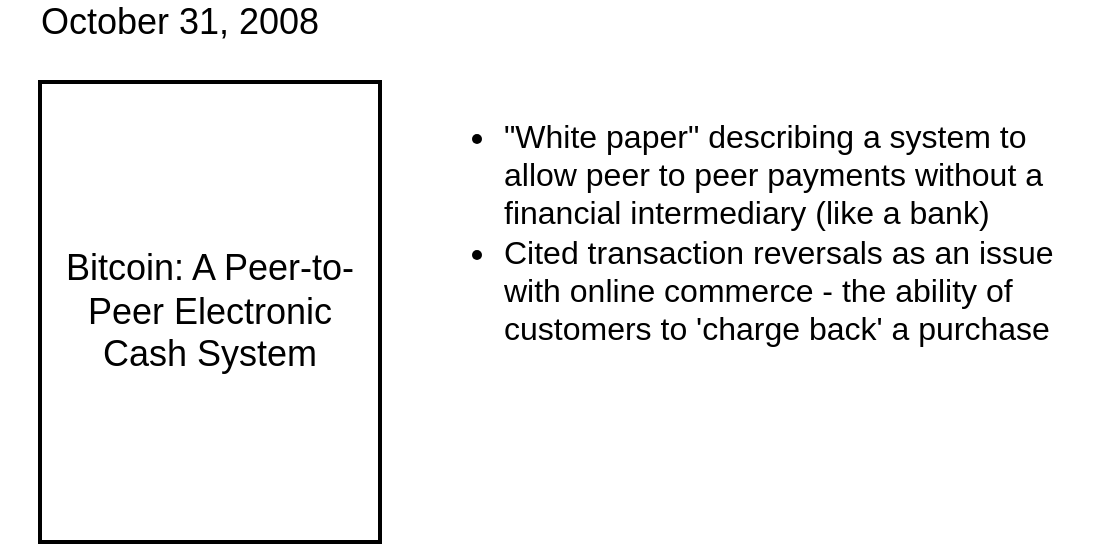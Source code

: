 <mxfile>
    <diagram id="41d86c87-7f0f-6079-dec9-be42ce6f0575" name="00 - bitcoin">
        <mxGraphModel dx="1060" dy="459" grid="1" gridSize="10" guides="1" tooltips="1" connect="1" arrows="1" fold="1" page="1" pageScale="1" pageWidth="1100" pageHeight="850" background="#ffffff" math="0" shadow="0">
            <root>
                <mxCell id="0"/>
                <mxCell id="1" parent="0"/>
                <mxCell id="2" value="October 31, 2008" style="text;html=1;strokeColor=none;fillColor=none;align=center;verticalAlign=middle;whiteSpace=wrap;rounded=0;shadow=0;labelBackgroundColor=none;fontSize=18;fontColor=#000000;" parent="1" vertex="1">
                    <mxGeometry x="220" y="180" width="180" height="20" as="geometry"/>
                </mxCell>
                <mxCell id="3" value="Bitcoin: A Peer-to-Peer Electronic Cash System" style="rounded=0;whiteSpace=wrap;html=1;shadow=0;labelBackgroundColor=none;strokeColor=#000000;strokeWidth=2;fillColor=#FFFFFF;fontSize=18;fontColor=#000000;align=center;" parent="1" vertex="1">
                    <mxGeometry x="240" y="220" width="170" height="230" as="geometry"/>
                </mxCell>
                <mxCell id="6" value="&lt;ul&gt;&lt;li style=&quot;text-align: left&quot;&gt;&quot;White paper&quot; describing a system to allow peer to peer payments without a financial intermediary (like a bank)&lt;/li&gt;&lt;li style=&quot;text-align: left&quot;&gt;Cited transaction reversals as an issue with online commerce - the ability of customers to 'charge back' a purchase&lt;/li&gt;&lt;/ul&gt;" style="text;html=1;strokeColor=none;fillColor=none;align=left;verticalAlign=middle;whiteSpace=wrap;rounded=0;shadow=0;labelBackgroundColor=none;fontSize=16;fontColor=#000000;" parent="1" vertex="1">
                    <mxGeometry x="430" y="240" width="340" height="110" as="geometry"/>
                </mxCell>
            </root>
        </mxGraphModel>
    </diagram>
    <diagram id="b2975334-4b49-1281-92ca-4efddcc884d1" name="01 - ethereum">
        <mxGraphModel dx="1060" dy="459" grid="1" gridSize="10" guides="1" tooltips="1" connect="1" arrows="1" fold="1" page="1" pageScale="1" pageWidth="1100" pageHeight="850" background="#ffffff" math="0" shadow="0">
            <root>
                <mxCell id="0"/>
                <mxCell id="1" parent="0"/>
                <mxCell id="2" value="December 2013" style="text;html=1;strokeColor=none;fillColor=none;align=center;verticalAlign=middle;whiteSpace=wrap;rounded=0;shadow=0;labelBackgroundColor=none;fontSize=18;fontColor=#000000;" parent="1" vertex="1">
                    <mxGeometry x="220" y="180" width="180" height="20" as="geometry"/>
                </mxCell>
                <mxCell id="3" value="Ethereum: The Ultimate Smart Contract and Decentralized Application Platform" style="rounded=0;whiteSpace=wrap;html=1;shadow=0;labelBackgroundColor=none;strokeColor=#000000;strokeWidth=2;fillColor=#FFFFFF;fontSize=18;fontColor=#000000;align=center;" parent="1" vertex="1">
                    <mxGeometry x="240" y="220" width="170" height="230" as="geometry"/>
                </mxCell>
                <mxCell id="4" value="&lt;ul&gt;&lt;li style=&quot;text-align: left&quot;&gt;&quot;White paper&quot; discusses need for more programmatic control over transactions&lt;/li&gt;&lt;li style=&quot;text-align: left&quot;&gt;Wanted to enable creation of 'decentralized autonomous corporations' (DAC)&lt;/li&gt;&lt;li style=&quot;text-align: left&quot;&gt;Introduces the idea of 'Smart Contracts' as an entity that can send and receive currency, beyond just humans&lt;/li&gt;&lt;/ul&gt;" style="text;html=1;strokeColor=none;fillColor=none;align=left;verticalAlign=middle;whiteSpace=wrap;rounded=0;shadow=0;labelBackgroundColor=none;fontSize=16;fontColor=#000000;" parent="1" vertex="1">
                    <mxGeometry x="430" y="270" width="340" height="110" as="geometry"/>
                </mxCell>
            </root>
        </mxGraphModel>
    </diagram>
    <diagram id="4cd50e98-e729-b9f3-731a-4c8263f2de03" name="02 - database">
        <mxGraphModel dx="1060" dy="459" grid="1" gridSize="10" guides="1" tooltips="1" connect="1" arrows="1" fold="1" page="1" pageScale="1" pageWidth="1100" pageHeight="850" background="#ffffff" math="0" shadow="0">
            <root>
                <mxCell id="0"/>
                <mxCell id="1" parent="0"/>
                <mxCell id="3" value="Database with some special features" style="rounded=0;whiteSpace=wrap;html=1;shadow=0;labelBackgroundColor=none;strokeColor=#000000;strokeWidth=2;fillColor=#FFFFFF;fontSize=24;fontColor=#000000;align=center;" parent="1" vertex="1">
                    <mxGeometry x="620" y="240" width="190" height="100" as="geometry"/>
                </mxCell>
                <mxCell id="4" value="Blockchain" style="rounded=0;whiteSpace=wrap;html=1;shadow=0;labelBackgroundColor=none;strokeColor=#000000;strokeWidth=2;fillColor=#FFFFFF;fontSize=24;fontColor=#000000;align=center;" parent="1" vertex="1">
                    <mxGeometry x="290" y="240" width="190" height="100" as="geometry"/>
                </mxCell>
                <mxCell id="5" value="===" style="text;html=1;strokeColor=none;fillColor=none;align=center;verticalAlign=middle;whiteSpace=wrap;rounded=0;shadow=0;labelBackgroundColor=none;fontSize=44;fontColor=#000000;" parent="1" vertex="1">
                    <mxGeometry x="500" y="270" width="100" height="40" as="geometry"/>
                </mxCell>
            </root>
        </mxGraphModel>
    </diagram>
    <diagram id="dfddaca9-144f-9316-4490-1642a85e8661" name="03 - operations">
        <mxGraphModel dx="1060" dy="459" grid="1" gridSize="10" guides="1" tooltips="1" connect="1" arrows="1" fold="1" page="1" pageScale="1" pageWidth="1100" pageHeight="850" background="#ffffff" math="0" shadow="0">
            <root>
                <mxCell id="0"/>
                <mxCell id="1" parent="0"/>
                <mxCell id="2" value="Database or Blockchain" style="rounded=0;whiteSpace=wrap;html=1;shadow=0;labelBackgroundColor=none;strokeColor=#000000;strokeWidth=2;fillColor=#FFFFFF;fontSize=24;fontColor=#000000;align=center;" parent="1" vertex="1">
                    <mxGeometry x="330" y="110" width="400" height="100" as="geometry"/>
                </mxCell>
                <mxCell id="17" style="edgeStyle=orthogonalEdgeStyle;rounded=0;html=1;exitX=0.25;exitY=0;entryX=0.132;entryY=1.04;entryPerimeter=0;startArrow=none;startFill=0;endArrow=classic;endFill=1;jettySize=auto;orthogonalLoop=1;strokeColor=#000000;strokeWidth=3;fontSize=14;fontColor=#000000;" parent="1" source="5" target="2" edge="1">
                    <mxGeometry relative="1" as="geometry"/>
                </mxCell>
                <mxCell id="5" value="Read Requests" style="rounded=0;whiteSpace=wrap;html=1;shadow=0;labelBackgroundColor=none;strokeColor=#000000;strokeWidth=2;fillColor=#FFFFFF;fontSize=24;fontColor=#000000;align=center;" parent="1" vertex="1">
                    <mxGeometry x="340" y="307" width="170" height="60" as="geometry"/>
                </mxCell>
                <mxCell id="8" style="edgeStyle=orthogonalEdgeStyle;rounded=0;html=1;exitX=0.5;exitY=0;entryX=0.75;entryY=1;startArrow=none;startFill=0;endArrow=classic;endFill=1;jettySize=auto;orthogonalLoop=1;strokeColor=#000000;strokeWidth=3;fontSize=24;fontColor=#000000;" parent="1" source="6" edge="1">
                    <mxGeometry relative="1" as="geometry">
                        <mxPoint x="650" y="210" as="targetPoint"/>
                    </mxGeometry>
                </mxCell>
                <mxCell id="6" value="Write Requests" style="rounded=0;whiteSpace=wrap;html=1;shadow=0;labelBackgroundColor=none;strokeColor=#000000;strokeWidth=2;fillColor=#FFFFFF;fontSize=24;fontColor=#000000;align=center;" parent="1" vertex="1">
                    <mxGeometry x="580" y="307" width="140" height="60" as="geometry"/>
                </mxCell>
                <mxCell id="11" style="edgeStyle=orthogonalEdgeStyle;rounded=0;html=1;exitX=0.25;exitY=1;entryX=0.5;entryY=0;startArrow=none;startFill=0;endArrow=classic;endFill=1;jettySize=auto;orthogonalLoop=1;strokeColor=#000000;strokeWidth=3;fontSize=24;fontColor=#000000;" parent="1" edge="1">
                    <mxGeometry relative="1" as="geometry">
                        <mxPoint x="460" y="210" as="sourcePoint"/>
                        <mxPoint x="460" y="307.333" as="targetPoint"/>
                    </mxGeometry>
                </mxCell>
                <mxCell id="13" value="Similar because we can read and write data" style="text;html=1;strokeColor=none;fillColor=none;align=center;verticalAlign=middle;whiteSpace=wrap;rounded=0;shadow=0;labelBackgroundColor=none;fontSize=24;fontColor=#000000;" parent="1" vertex="1">
                    <mxGeometry x="170" y="60" width="260" height="20" as="geometry"/>
                </mxCell>
                <mxCell id="14" value="query" style="rounded=0;whiteSpace=wrap;html=1;shadow=0;labelBackgroundColor=none;strokeColor=#000000;strokeWidth=2;fillColor=#FFFFFF;fontSize=14;fontColor=#000000;align=center;" parent="1" vertex="1">
                    <mxGeometry x="353" y="253" width="60" height="27" as="geometry"/>
                </mxCell>
                <mxCell id="15" value="data" style="rounded=0;whiteSpace=wrap;html=1;shadow=0;labelBackgroundColor=none;strokeColor=#000000;strokeWidth=2;fillColor=#FFFFFF;fontSize=14;fontColor=#000000;align=center;" parent="1" vertex="1">
                    <mxGeometry x="430" y="253" width="60" height="27" as="geometry"/>
                </mxCell>
                <mxCell id="19" value="data" style="rounded=0;whiteSpace=wrap;html=1;shadow=0;labelBackgroundColor=none;strokeColor=#000000;strokeWidth=2;fillColor=#FFFFFF;fontSize=14;fontColor=#000000;align=center;" parent="1" vertex="1">
                    <mxGeometry x="620" y="253" width="60" height="27" as="geometry"/>
                </mxCell>
            </root>
        </mxGraphModel>
    </diagram>
    <diagram id="df1533ec-8691-c8a1-2662-1759074c6f5a" name="04 - records">
        <mxGraphModel dx="1060" dy="459" grid="1" gridSize="10" guides="1" tooltips="1" connect="1" arrows="1" fold="1" page="1" pageScale="1" pageWidth="1100" pageHeight="850" background="#ffffff" math="0" shadow="0">
            <root>
                <mxCell id="0"/>
                <mxCell id="1" parent="0"/>
                <mxCell id="2" value="Similar because they both store data" style="text;html=1;strokeColor=none;fillColor=none;align=center;verticalAlign=middle;whiteSpace=wrap;rounded=0;shadow=0;labelBackgroundColor=none;fontSize=24;fontColor=#000000;" parent="1" vertex="1">
                    <mxGeometry x="180" y="110" width="230" height="20" as="geometry"/>
                </mxCell>
                <mxCell id="3" value="" style="rounded=0;whiteSpace=wrap;html=1;shadow=0;labelBackgroundColor=none;strokeColor=#000000;strokeWidth=2;fillColor=#FFFFFF;fontSize=24;fontColor=#000000;align=center;" parent="1" vertex="1">
                    <mxGeometry x="330" y="235" width="400" height="155" as="geometry"/>
                </mxCell>
                <mxCell id="4" value="Database or Blockchain" style="text;html=1;strokeColor=none;fillColor=none;align=center;verticalAlign=middle;whiteSpace=wrap;rounded=0;shadow=0;labelBackgroundColor=none;fontSize=24;fontColor=#000000;" parent="1" vertex="1">
                    <mxGeometry x="413" y="186" width="235" height="40" as="geometry"/>
                </mxCell>
                <mxCell id="5" value="Record" style="rounded=0;whiteSpace=wrap;html=1;shadow=0;labelBackgroundColor=none;strokeColor=#6c8ebf;strokeWidth=2;fillColor=#dae8fc;fontSize=14;fontColor=#000000;align=center;" parent="1" vertex="1">
                    <mxGeometry x="356" y="258" width="110" height="30" as="geometry"/>
                </mxCell>
                <mxCell id="6" value="Record" style="rounded=0;whiteSpace=wrap;html=1;shadow=0;labelBackgroundColor=none;strokeColor=#6c8ebf;strokeWidth=2;fillColor=#dae8fc;fontSize=14;fontColor=#000000;align=center;" parent="1" vertex="1">
                    <mxGeometry x="476" y="258" width="110" height="30" as="geometry"/>
                </mxCell>
                <mxCell id="7" value="Record" style="rounded=0;whiteSpace=wrap;html=1;shadow=0;labelBackgroundColor=none;strokeColor=#6c8ebf;strokeWidth=2;fillColor=#dae8fc;fontSize=14;fontColor=#000000;align=center;" parent="1" vertex="1">
                    <mxGeometry x="596" y="258" width="110" height="30" as="geometry"/>
                </mxCell>
                <mxCell id="8" value="Record" style="rounded=0;whiteSpace=wrap;html=1;shadow=0;labelBackgroundColor=none;strokeColor=#6c8ebf;strokeWidth=2;fillColor=#dae8fc;fontSize=14;fontColor=#000000;align=center;" parent="1" vertex="1">
                    <mxGeometry x="357" y="298" width="110" height="30" as="geometry"/>
                </mxCell>
                <mxCell id="9" value="Record" style="rounded=0;whiteSpace=wrap;html=1;shadow=0;labelBackgroundColor=none;strokeColor=#6c8ebf;strokeWidth=2;fillColor=#dae8fc;fontSize=14;fontColor=#000000;align=center;" parent="1" vertex="1">
                    <mxGeometry x="477" y="298" width="110" height="30" as="geometry"/>
                </mxCell>
                <mxCell id="10" value="Record" style="rounded=0;whiteSpace=wrap;html=1;shadow=0;labelBackgroundColor=none;strokeColor=#6c8ebf;strokeWidth=2;fillColor=#dae8fc;fontSize=14;fontColor=#000000;align=center;" parent="1" vertex="1">
                    <mxGeometry x="597" y="298" width="110" height="30" as="geometry"/>
                </mxCell>
                <mxCell id="11" value="Record" style="rounded=0;whiteSpace=wrap;html=1;shadow=0;labelBackgroundColor=none;strokeColor=#6c8ebf;strokeWidth=2;fillColor=#dae8fc;fontSize=14;fontColor=#000000;align=center;" parent="1" vertex="1">
                    <mxGeometry x="357" y="338" width="110" height="30" as="geometry"/>
                </mxCell>
                <mxCell id="12" value="Record" style="rounded=0;whiteSpace=wrap;html=1;shadow=0;labelBackgroundColor=none;strokeColor=#6c8ebf;strokeWidth=2;fillColor=#dae8fc;fontSize=14;fontColor=#000000;align=center;" parent="1" vertex="1">
                    <mxGeometry x="477" y="338" width="110" height="30" as="geometry"/>
                </mxCell>
                <mxCell id="13" value="Record" style="rounded=0;whiteSpace=wrap;html=1;shadow=0;labelBackgroundColor=none;strokeColor=#6c8ebf;strokeWidth=2;fillColor=#dae8fc;fontSize=14;fontColor=#000000;align=center;" parent="1" vertex="1">
                    <mxGeometry x="597" y="338" width="110" height="30" as="geometry"/>
                </mxCell>
            </root>
        </mxGraphModel>
    </diagram>
    <diagram id="d2306f6c-0a03-c681-3158-7e82184a6aea" name="05 - separate">
        <mxGraphModel dx="1060" dy="459" grid="1" gridSize="10" guides="1" tooltips="1" connect="1" arrows="1" fold="1" page="1" pageScale="1" pageWidth="1100" pageHeight="850" background="#ffffff" math="0" shadow="0">
            <root>
                <mxCell id="0"/>
                <mxCell id="1" parent="0"/>
                <mxCell id="2" value="Similar because there are many instances" style="text;html=1;strokeColor=none;fillColor=none;align=center;verticalAlign=middle;whiteSpace=wrap;rounded=0;shadow=0;labelBackgroundColor=none;fontSize=24;fontColor=#000000;" parent="1" vertex="1">
                    <mxGeometry x="190" y="60" width="250" height="20" as="geometry"/>
                </mxCell>
                <mxCell id="6" value="" style="rounded=0;whiteSpace=wrap;html=1;shadow=0;labelBackgroundColor=none;strokeColor=#000000;strokeWidth=2;fillColor=#FFFFFF;fontSize=18;fontColor=#000000;align=center;dashed=1;" parent="1" vertex="1">
                    <mxGeometry x="185" y="250" width="180" height="190" as="geometry"/>
                </mxCell>
                <mxCell id="7" value="Servers" style="rounded=0;whiteSpace=wrap;html=1;shadow=0;labelBackgroundColor=none;strokeColor=#000000;strokeWidth=2;fillColor=#FFFFFF;fontSize=18;fontColor=#000000;align=center;" parent="1" vertex="1">
                    <mxGeometry x="215" y="280" width="120" height="60" as="geometry"/>
                </mxCell>
                <mxCell id="8" value="Databases" style="rounded=0;whiteSpace=wrap;html=1;shadow=0;labelBackgroundColor=none;strokeColor=#000000;strokeWidth=2;fillColor=#FFFFFF;fontSize=18;fontColor=#000000;align=center;" parent="1" vertex="1">
                    <mxGeometry x="215" y="350" width="120" height="60" as="geometry"/>
                </mxCell>
                <mxCell id="9" value="" style="rounded=0;whiteSpace=wrap;html=1;shadow=0;labelBackgroundColor=none;strokeColor=#000000;strokeWidth=2;fillColor=#FFFFFF;fontSize=18;fontColor=#000000;align=center;dashed=1;" parent="1" vertex="1">
                    <mxGeometry x="395" y="250" width="180" height="190" as="geometry"/>
                </mxCell>
                <mxCell id="10" value="Servers" style="rounded=0;whiteSpace=wrap;html=1;shadow=0;labelBackgroundColor=none;strokeColor=#000000;strokeWidth=2;fillColor=#FFFFFF;fontSize=18;fontColor=#000000;align=center;" parent="1" vertex="1">
                    <mxGeometry x="425" y="280" width="120" height="60" as="geometry"/>
                </mxCell>
                <mxCell id="11" value="Databases" style="rounded=0;whiteSpace=wrap;html=1;shadow=0;labelBackgroundColor=none;strokeColor=#000000;strokeWidth=2;fillColor=#FFFFFF;fontSize=18;fontColor=#000000;align=center;" parent="1" vertex="1">
                    <mxGeometry x="425" y="350" width="120" height="60" as="geometry"/>
                </mxCell>
                <mxCell id="12" value="" style="rounded=0;whiteSpace=wrap;html=1;shadow=0;labelBackgroundColor=none;strokeColor=#000000;strokeWidth=2;fillColor=#FFFFFF;fontSize=18;fontColor=#000000;align=center;dashed=1;" parent="1" vertex="1">
                    <mxGeometry x="610" y="250" width="180" height="190" as="geometry"/>
                </mxCell>
                <mxCell id="13" value="Servers" style="rounded=0;whiteSpace=wrap;html=1;shadow=0;labelBackgroundColor=none;strokeColor=#000000;strokeWidth=2;fillColor=#FFFFFF;fontSize=18;fontColor=#000000;align=center;" parent="1" vertex="1">
                    <mxGeometry x="640" y="280" width="120" height="60" as="geometry"/>
                </mxCell>
                <mxCell id="14" value="Databases" style="rounded=0;whiteSpace=wrap;html=1;shadow=0;labelBackgroundColor=none;strokeColor=#000000;strokeWidth=2;fillColor=#FFFFFF;fontSize=18;fontColor=#000000;align=center;" parent="1" vertex="1">
                    <mxGeometry x="640" y="350" width="120" height="60" as="geometry"/>
                </mxCell>
                <mxCell id="15" style="edgeStyle=orthogonalEdgeStyle;rounded=0;html=1;exitX=0.5;exitY=1;entryX=0.5;entryY=0;startArrow=none;startFill=0;endArrow=classic;endFill=1;jettySize=auto;orthogonalLoop=1;strokeColor=#000000;strokeWidth=3;fontSize=18;fontColor=#000000;" parent="1" source="16" target="6" edge="1">
                    <mxGeometry relative="1" as="geometry"/>
                </mxCell>
                <mxCell id="16" value="Facebook" style="rounded=0;whiteSpace=wrap;html=1;shadow=0;labelBackgroundColor=none;strokeColor=#000000;strokeWidth=2;fillColor=#FFFFFF;fontSize=18;fontColor=#000000;align=center;" parent="1" vertex="1">
                    <mxGeometry x="215" y="140" width="120" height="60" as="geometry"/>
                </mxCell>
                <mxCell id="17" style="edgeStyle=orthogonalEdgeStyle;rounded=0;html=1;exitX=0.5;exitY=1;entryX=0.5;entryY=0;startArrow=none;startFill=0;endArrow=classic;endFill=1;jettySize=auto;orthogonalLoop=1;strokeColor=#000000;strokeWidth=3;fontSize=18;fontColor=#000000;" parent="1" source="18" target="9" edge="1">
                    <mxGeometry relative="1" as="geometry"/>
                </mxCell>
                <mxCell id="18" value="Twitter" style="rounded=0;whiteSpace=wrap;html=1;shadow=0;labelBackgroundColor=none;strokeColor=#000000;strokeWidth=2;fillColor=#FFFFFF;fontSize=18;fontColor=#000000;align=center;" parent="1" vertex="1">
                    <mxGeometry x="425" y="140" width="120" height="60" as="geometry"/>
                </mxCell>
                <mxCell id="19" style="edgeStyle=orthogonalEdgeStyle;rounded=0;html=1;exitX=0.5;exitY=1;entryX=0.5;entryY=0;startArrow=none;startFill=0;endArrow=classic;endFill=1;jettySize=auto;orthogonalLoop=1;strokeColor=#000000;strokeWidth=3;fontSize=18;fontColor=#000000;" parent="1" source="20" target="12" edge="1">
                    <mxGeometry relative="1" as="geometry"/>
                </mxCell>
                <mxCell id="20" value="Amazon" style="rounded=0;whiteSpace=wrap;html=1;shadow=0;labelBackgroundColor=none;strokeColor=#000000;strokeWidth=2;fillColor=#FFFFFF;fontSize=18;fontColor=#000000;align=center;" parent="1" vertex="1">
                    <mxGeometry x="640" y="140" width="120" height="60" as="geometry"/>
                </mxCell>
                <mxCell id="21" value="" style="rounded=0;whiteSpace=wrap;html=1;shadow=0;labelBackgroundColor=none;strokeColor=#000000;strokeWidth=2;fillColor=#FFFFFF;fontSize=18;fontColor=#000000;align=center;dashed=1;" parent="1" vertex="1">
                    <mxGeometry x="820" y="250" width="180" height="190" as="geometry"/>
                </mxCell>
                <mxCell id="22" value="Servers" style="rounded=0;whiteSpace=wrap;html=1;shadow=0;labelBackgroundColor=none;strokeColor=#000000;strokeWidth=2;fillColor=#FFFFFF;fontSize=18;fontColor=#000000;align=center;" parent="1" vertex="1">
                    <mxGeometry x="850" y="280" width="120" height="60" as="geometry"/>
                </mxCell>
                <mxCell id="23" value="Databases" style="rounded=0;whiteSpace=wrap;html=1;shadow=0;labelBackgroundColor=none;strokeColor=#000000;strokeWidth=2;fillColor=#FFFFFF;fontSize=18;fontColor=#000000;align=center;" parent="1" vertex="1">
                    <mxGeometry x="850" y="350" width="120" height="60" as="geometry"/>
                </mxCell>
                <mxCell id="24" style="edgeStyle=orthogonalEdgeStyle;rounded=0;html=1;exitX=0.5;exitY=1;entryX=0.5;entryY=0;startArrow=none;startFill=0;endArrow=classic;endFill=1;jettySize=auto;orthogonalLoop=1;strokeColor=#000000;strokeWidth=3;fontSize=18;fontColor=#000000;" parent="1" source="25" target="21" edge="1">
                    <mxGeometry relative="1" as="geometry"/>
                </mxCell>
                <mxCell id="25" value="Local" style="rounded=0;whiteSpace=wrap;html=1;shadow=0;labelBackgroundColor=none;strokeColor=#000000;strokeWidth=2;fillColor=#FFFFFF;fontSize=18;fontColor=#000000;align=center;" parent="1" vertex="1">
                    <mxGeometry x="850" y="140" width="120" height="60" as="geometry"/>
                </mxCell>
            </root>
        </mxGraphModel>
    </diagram>
    <diagram id="13de1bba-e74c-cde3-29ef-f69f449fed0c" name="06 - similar">
        <mxGraphModel dx="1060" dy="459" grid="1" gridSize="10" guides="1" tooltips="1" connect="1" arrows="1" fold="1" page="1" pageScale="1" pageWidth="1100" pageHeight="850" background="#ffffff" math="0" shadow="0">
            <root>
                <mxCell id="0"/>
                <mxCell id="1" parent="0"/>
                <mxCell id="2" value="Similar because there are many instances" style="text;html=1;strokeColor=none;fillColor=none;align=center;verticalAlign=middle;whiteSpace=wrap;rounded=0;shadow=0;labelBackgroundColor=none;fontSize=24;fontColor=#000000;" parent="1" vertex="1">
                    <mxGeometry x="170" y="120" width="250" height="20" as="geometry"/>
                </mxCell>
                <mxCell id="3" value="" style="rounded=0;whiteSpace=wrap;html=1;shadow=0;labelBackgroundColor=none;strokeColor=#000000;strokeWidth=2;fillColor=#FFFFFF;fontSize=18;fontColor=#000000;align=center;dashed=1;" parent="1" vertex="1">
                    <mxGeometry x="150" y="320" width="180" height="130" as="geometry"/>
                </mxCell>
                <mxCell id="5" value="Blockchain" style="rounded=0;whiteSpace=wrap;html=1;shadow=0;labelBackgroundColor=none;strokeColor=#000000;strokeWidth=2;fillColor=#FFFFFF;fontSize=18;fontColor=#000000;align=center;" parent="1" vertex="1">
                    <mxGeometry x="180" y="360" width="120" height="60" as="geometry"/>
                </mxCell>
                <mxCell id="6" value="" style="rounded=0;whiteSpace=wrap;html=1;shadow=0;labelBackgroundColor=none;strokeColor=#000000;strokeWidth=2;fillColor=#FFFFFF;fontSize=18;fontColor=#000000;align=center;dashed=1;" parent="1" vertex="1">
                    <mxGeometry x="360" y="320" width="180" height="130" as="geometry"/>
                </mxCell>
                <mxCell id="8" value="Blockchain" style="rounded=0;whiteSpace=wrap;html=1;shadow=0;labelBackgroundColor=none;strokeColor=#000000;strokeWidth=2;fillColor=#FFFFFF;fontSize=18;fontColor=#000000;align=center;" parent="1" vertex="1">
                    <mxGeometry x="390" y="360" width="120" height="60" as="geometry"/>
                </mxCell>
                <mxCell id="9" value="" style="rounded=0;whiteSpace=wrap;html=1;shadow=0;labelBackgroundColor=none;strokeColor=#000000;strokeWidth=2;fillColor=#FFFFFF;fontSize=18;fontColor=#000000;align=center;dashed=1;" parent="1" vertex="1">
                    <mxGeometry x="575" y="320" width="180" height="130" as="geometry"/>
                </mxCell>
                <mxCell id="11" value="Blockchain" style="rounded=0;whiteSpace=wrap;html=1;shadow=0;labelBackgroundColor=none;strokeColor=#000000;strokeWidth=2;fillColor=#FFFFFF;fontSize=18;fontColor=#000000;align=center;" parent="1" vertex="1">
                    <mxGeometry x="605" y="360" width="120" height="60" as="geometry"/>
                </mxCell>
                <mxCell id="12" style="edgeStyle=orthogonalEdgeStyle;rounded=0;html=1;exitX=0.5;exitY=1;entryX=0.5;entryY=0;startArrow=none;startFill=0;endArrow=classic;endFill=1;jettySize=auto;orthogonalLoop=1;strokeColor=#000000;strokeWidth=3;fontSize=18;fontColor=#000000;" parent="1" source="13" target="3" edge="1">
                    <mxGeometry relative="1" as="geometry"/>
                </mxCell>
                <mxCell id="13" value="Main" style="rounded=0;whiteSpace=wrap;html=1;shadow=0;labelBackgroundColor=none;strokeColor=#000000;strokeWidth=2;fillColor=#FFFFFF;fontSize=18;fontColor=#000000;align=center;" parent="1" vertex="1">
                    <mxGeometry x="180" y="210" width="120" height="60" as="geometry"/>
                </mxCell>
                <mxCell id="14" style="edgeStyle=orthogonalEdgeStyle;rounded=0;html=1;exitX=0.5;exitY=1;entryX=0.5;entryY=0;startArrow=none;startFill=0;endArrow=classic;endFill=1;jettySize=auto;orthogonalLoop=1;strokeColor=#000000;strokeWidth=3;fontSize=18;fontColor=#000000;" parent="1" source="15" target="6" edge="1">
                    <mxGeometry relative="1" as="geometry"/>
                </mxCell>
                <mxCell id="15" value="Ropsten" style="rounded=0;whiteSpace=wrap;html=1;shadow=0;labelBackgroundColor=none;strokeColor=#000000;strokeWidth=2;fillColor=#FFFFFF;fontSize=18;fontColor=#000000;align=center;" parent="1" vertex="1">
                    <mxGeometry x="390" y="210" width="120" height="60" as="geometry"/>
                </mxCell>
                <mxCell id="16" style="edgeStyle=orthogonalEdgeStyle;rounded=0;html=1;exitX=0.5;exitY=1;entryX=0.5;entryY=0;startArrow=none;startFill=0;endArrow=classic;endFill=1;jettySize=auto;orthogonalLoop=1;strokeColor=#000000;strokeWidth=3;fontSize=18;fontColor=#000000;" parent="1" source="17" target="9" edge="1">
                    <mxGeometry relative="1" as="geometry"/>
                </mxCell>
                <mxCell id="17" value="Rinkeby" style="rounded=0;whiteSpace=wrap;html=1;shadow=0;labelBackgroundColor=none;strokeColor=#000000;strokeWidth=2;fillColor=#FFFFFF;fontSize=18;fontColor=#000000;align=center;" parent="1" vertex="1">
                    <mxGeometry x="605" y="210" width="120" height="60" as="geometry"/>
                </mxCell>
                <mxCell id="18" value="" style="rounded=0;whiteSpace=wrap;html=1;shadow=0;labelBackgroundColor=none;strokeColor=#000000;strokeWidth=2;fillColor=#FFFFFF;fontSize=18;fontColor=#000000;align=center;dashed=1;" parent="1" vertex="1">
                    <mxGeometry x="790" y="320" width="180" height="130" as="geometry"/>
                </mxCell>
                <mxCell id="19" value="Blockchain" style="rounded=0;whiteSpace=wrap;html=1;shadow=0;labelBackgroundColor=none;strokeColor=#000000;strokeWidth=2;fillColor=#FFFFFF;fontSize=18;fontColor=#000000;align=center;" parent="1" vertex="1">
                    <mxGeometry x="820" y="360" width="120" height="60" as="geometry"/>
                </mxCell>
                <mxCell id="20" style="edgeStyle=orthogonalEdgeStyle;rounded=0;html=1;exitX=0.5;exitY=1;entryX=0.5;entryY=0;startArrow=none;startFill=0;endArrow=classic;endFill=1;jettySize=auto;orthogonalLoop=1;strokeColor=#000000;strokeWidth=3;fontSize=18;fontColor=#000000;" parent="1" source="21" target="18" edge="1">
                    <mxGeometry relative="1" as="geometry"/>
                </mxCell>
                <mxCell id="21" value="Local" style="rounded=0;whiteSpace=wrap;html=1;shadow=0;labelBackgroundColor=none;strokeColor=#000000;strokeWidth=2;fillColor=#FFFFFF;fontSize=18;fontColor=#000000;align=center;" parent="1" vertex="1">
                    <mxGeometry x="820" y="210" width="120" height="60" as="geometry"/>
                </mxCell>
            </root>
        </mxGraphModel>
    </diagram>
    <diagram id="fdd05b1d-5d30-2375-e603-aca5ada389e2" name="07 - different">
        <mxGraphModel dx="1060" dy="459" grid="1" gridSize="10" guides="1" tooltips="1" connect="1" arrows="1" fold="1" page="1" pageScale="1" pageWidth="1100" pageHeight="850" background="#ffffff" math="0" shadow="0">
            <root>
                <mxCell id="0"/>
                <mxCell id="1" parent="0"/>
                <mxCell id="2" value="Different because writing to ethereum blockchain costs money" style="text;html=1;strokeColor=none;fillColor=none;align=center;verticalAlign=middle;whiteSpace=wrap;rounded=0;shadow=0;labelBackgroundColor=none;fontSize=24;fontColor=#000000;" parent="1" vertex="1">
                    <mxGeometry x="170" y="120" width="380" height="20" as="geometry"/>
                </mxCell>
                <mxCell id="3" value="Database" style="rounded=0;whiteSpace=wrap;html=1;shadow=0;labelBackgroundColor=none;strokeColor=#000000;strokeWidth=2;fillColor=#FFFFFF;fontSize=24;fontColor=#000000;align=center;" parent="1" vertex="1">
                    <mxGeometry x="295" y="220" width="180" height="100" as="geometry"/>
                </mxCell>
                <mxCell id="6" style="edgeStyle=orthogonalEdgeStyle;rounded=0;html=1;exitX=0.5;exitY=0;entryX=0.75;entryY=1;startArrow=none;startFill=0;endArrow=classic;endFill=1;jettySize=auto;orthogonalLoop=1;strokeColor=#000000;strokeWidth=3;fontSize=24;fontColor=#000000;" parent="1" source="7" edge="1">
                    <mxGeometry relative="1" as="geometry">
                        <mxPoint x="385" y="320" as="targetPoint"/>
                    </mxGeometry>
                </mxCell>
                <mxCell id="7" value="Write Requests" style="rounded=0;whiteSpace=wrap;html=1;shadow=0;labelBackgroundColor=none;strokeColor=#000000;strokeWidth=2;fillColor=#FFFFFF;fontSize=24;fontColor=#000000;align=center;" parent="1" vertex="1">
                    <mxGeometry x="315" y="417" width="140" height="60" as="geometry"/>
                </mxCell>
                <mxCell id="11" value="data" style="rounded=0;whiteSpace=wrap;html=1;shadow=0;labelBackgroundColor=none;strokeColor=#000000;strokeWidth=2;fillColor=#FFFFFF;fontSize=14;fontColor=#000000;align=center;" parent="1" vertex="1">
                    <mxGeometry x="355" y="363" width="60" height="27" as="geometry"/>
                </mxCell>
                <mxCell id="12" value="Blockchain" style="rounded=0;whiteSpace=wrap;html=1;shadow=0;labelBackgroundColor=none;strokeColor=#000000;strokeWidth=2;fillColor=#FFFFFF;fontSize=24;fontColor=#000000;align=center;" parent="1" vertex="1">
                    <mxGeometry x="570" y="220" width="180" height="100" as="geometry"/>
                </mxCell>
                <mxCell id="13" style="edgeStyle=orthogonalEdgeStyle;rounded=0;html=1;exitX=0.5;exitY=0;entryX=0.75;entryY=1;startArrow=none;startFill=0;endArrow=classic;endFill=1;jettySize=auto;orthogonalLoop=1;strokeColor=#000000;strokeWidth=3;fontSize=24;fontColor=#000000;" parent="1" source="14" edge="1">
                    <mxGeometry relative="1" as="geometry">
                        <mxPoint x="660" y="320" as="targetPoint"/>
                    </mxGeometry>
                </mxCell>
                <mxCell id="14" value="Write Requests" style="rounded=0;whiteSpace=wrap;html=1;shadow=0;labelBackgroundColor=none;strokeColor=#000000;strokeWidth=2;fillColor=#FFFFFF;fontSize=24;fontColor=#000000;align=center;" parent="1" vertex="1">
                    <mxGeometry x="590" y="417" width="140" height="60" as="geometry"/>
                </mxCell>
                <mxCell id="15" value="data" style="rounded=0;whiteSpace=wrap;html=1;shadow=0;labelBackgroundColor=none;strokeColor=#000000;strokeWidth=2;fillColor=#FFFFFF;fontSize=14;fontColor=#000000;align=center;" parent="1" vertex="1">
                    <mxGeometry x="630" y="363" width="60" height="27" as="geometry"/>
                </mxCell>
                <mxCell id="16" value="$$" style="rounded=0;whiteSpace=wrap;html=1;shadow=0;labelBackgroundColor=none;strokeColor=#000000;strokeWidth=2;fillColor=#FFFFFF;fontSize=14;fontColor=#000000;align=center;" parent="1" vertex="1">
                    <mxGeometry x="714" y="363" width="60" height="27" as="geometry"/>
                </mxCell>
                <mxCell id="17" value="+" style="text;html=1;strokeColor=none;fillColor=none;align=center;verticalAlign=middle;whiteSpace=wrap;rounded=0;shadow=0;labelBackgroundColor=none;fontSize=14;fontColor=#000000;" parent="1" vertex="1">
                    <mxGeometry x="681" y="365" width="40" height="20" as="geometry"/>
                </mxCell>
            </root>
        </mxGraphModel>
    </diagram>
    <diagram id="2faa0f50-1dbd-9a20-21ca-8c2ede39e24a" name="08 - state">
        <mxGraphModel dx="1060" dy="459" grid="1" gridSize="10" guides="1" tooltips="1" connect="1" arrows="1" fold="1" page="1" pageScale="1" pageWidth="1100" pageHeight="850" background="#ffffff" math="0" shadow="0">
            <root>
                <mxCell id="0"/>
                <mxCell id="1" parent="0"/>
                <mxCell id="2" value="Different because blockchains store a record of every change ever made to its data" style="text;html=1;strokeColor=none;fillColor=none;align=center;verticalAlign=middle;whiteSpace=wrap;rounded=0;shadow=0;labelBackgroundColor=none;fontSize=24;fontColor=#000000;" parent="1" vertex="1">
                    <mxGeometry x="210" y="135" width="510" height="50" as="geometry"/>
                </mxCell>
                <mxCell id="9" value="Bank Database" style="rounded=0;whiteSpace=wrap;html=1;shadow=0;labelBackgroundColor=none;strokeColor=#82b366;strokeWidth=2;fillColor=#d5e8d4;fontSize=14;fontColor=#000000;align=center;" parent="1" vertex="1">
                    <mxGeometry x="200" y="270" width="250" height="30" as="geometry"/>
                </mxCell>
                <mxCell id="11" value="Database" style="text;html=1;strokeColor=none;fillColor=none;align=center;verticalAlign=middle;whiteSpace=wrap;rounded=0;shadow=0;labelBackgroundColor=none;fontSize=24;fontColor=#000000;fontStyle=1" parent="1" vertex="1">
                    <mxGeometry x="260" y="220" width="130" height="30" as="geometry"/>
                </mxCell>
                <mxCell id="12" value="Blockchain" style="text;html=1;strokeColor=none;fillColor=none;align=center;verticalAlign=middle;whiteSpace=wrap;rounded=0;shadow=0;labelBackgroundColor=none;fontSize=24;fontColor=#000000;fontStyle=1" parent="1" vertex="1">
                    <mxGeometry x="870" y="220" width="140" height="30" as="geometry"/>
                </mxCell>
                <mxCell id="13" value="User" style="rounded=0;whiteSpace=wrap;html=1;shadow=0;labelBackgroundColor=none;strokeColor=#6c8ebf;strokeWidth=2;fillColor=#dae8fc;fontSize=14;fontColor=#000000;align=center;" parent="1" vertex="1">
                    <mxGeometry x="200" y="300" width="110" height="30" as="geometry"/>
                </mxCell>
                <mxCell id="14" value="Balance" style="rounded=0;whiteSpace=wrap;html=1;shadow=0;labelBackgroundColor=none;strokeColor=#6c8ebf;strokeWidth=2;fillColor=#dae8fc;fontSize=14;fontColor=#000000;align=center;" parent="1" vertex="1">
                    <mxGeometry x="310" y="300" width="140" height="30" as="geometry"/>
                </mxCell>
                <mxCell id="15" value="Bill" style="rounded=0;whiteSpace=wrap;html=1;shadow=0;labelBackgroundColor=none;strokeColor=#000000;strokeWidth=2;fillColor=#FFFFFF;fontSize=14;fontColor=#000000;align=center;" parent="1" vertex="1">
                    <mxGeometry x="200" y="330" width="110" height="30" as="geometry"/>
                </mxCell>
                <mxCell id="16" value="$100" style="rounded=0;whiteSpace=wrap;html=1;shadow=0;labelBackgroundColor=none;strokeColor=#000000;strokeWidth=2;fillColor=#FFFFFF;fontSize=14;fontColor=#000000;align=center;" parent="1" vertex="1">
                    <mxGeometry x="310" y="330" width="140" height="30" as="geometry"/>
                </mxCell>
                <mxCell id="17" value="Alex" style="rounded=0;whiteSpace=wrap;html=1;shadow=0;labelBackgroundColor=none;strokeColor=#000000;strokeWidth=2;fillColor=#FFFFFF;fontSize=14;fontColor=#000000;align=center;" parent="1" vertex="1">
                    <mxGeometry x="200" y="360" width="110" height="30" as="geometry"/>
                </mxCell>
                <mxCell id="18" value="$30" style="rounded=0;whiteSpace=wrap;html=1;shadow=0;labelBackgroundColor=none;strokeColor=#000000;strokeWidth=2;fillColor=#FFFFFF;fontSize=14;fontColor=#000000;align=center;" parent="1" vertex="1">
                    <mxGeometry x="310" y="360" width="140" height="30" as="geometry"/>
                </mxCell>
                <mxCell id="19" value="Jill" style="rounded=0;whiteSpace=wrap;html=1;shadow=0;labelBackgroundColor=none;strokeColor=#000000;strokeWidth=2;fillColor=#FFFFFF;fontSize=14;fontColor=#000000;align=center;" parent="1" vertex="1">
                    <mxGeometry x="200" y="390" width="110" height="30" as="geometry"/>
                </mxCell>
                <mxCell id="20" value="$150" style="rounded=0;whiteSpace=wrap;html=1;shadow=0;labelBackgroundColor=none;strokeColor=#000000;strokeWidth=2;fillColor=#FFFFFF;fontSize=14;fontColor=#000000;align=center;" parent="1" vertex="1">
                    <mxGeometry x="310" y="390" width="140" height="30" as="geometry"/>
                </mxCell>
                <mxCell id="21" value="Andrew" style="rounded=0;whiteSpace=wrap;html=1;shadow=0;labelBackgroundColor=none;strokeColor=#000000;strokeWidth=2;fillColor=#FFFFFF;fontSize=14;fontColor=#000000;align=center;" parent="1" vertex="1">
                    <mxGeometry x="200" y="420" width="110" height="30" as="geometry"/>
                </mxCell>
                <mxCell id="22" value="$0" style="rounded=0;whiteSpace=wrap;html=1;shadow=0;labelBackgroundColor=none;strokeColor=#000000;strokeWidth=2;fillColor=#FFFFFF;fontSize=14;fontColor=#000000;align=center;" parent="1" vertex="1">
                    <mxGeometry x="310" y="420" width="140" height="30" as="geometry"/>
                </mxCell>
                <mxCell id="23" value="Day #1 Transactions" style="rounded=0;whiteSpace=wrap;html=1;shadow=0;labelBackgroundColor=none;strokeColor=#82b366;strokeWidth=2;fillColor=#d5e8d4;fontSize=14;fontColor=#000000;align=center;" parent="1" vertex="1">
                    <mxGeometry x="690" y="270" width="220" height="30" as="geometry"/>
                </mxCell>
                <mxCell id="24" value="" style="endArrow=none;html=1;strokeColor=#000000;strokeWidth=3;fontSize=14;fontColor=#000000;" parent="1" edge="1">
                    <mxGeometry width="50" height="50" relative="1" as="geometry">
                        <mxPoint x="470" y="510" as="sourcePoint"/>
                        <mxPoint x="470" y="210" as="targetPoint"/>
                    </mxGeometry>
                </mxCell>
                <mxCell id="25" value="From" style="rounded=0;whiteSpace=wrap;html=1;shadow=0;labelBackgroundColor=none;strokeColor=#6c8ebf;strokeWidth=2;fillColor=#dae8fc;fontSize=14;fontColor=#000000;align=center;" parent="1" vertex="1">
                    <mxGeometry x="690" y="300" width="80" height="30" as="geometry"/>
                </mxCell>
                <mxCell id="26" value="To" style="rounded=0;whiteSpace=wrap;html=1;shadow=0;labelBackgroundColor=none;strokeColor=#6c8ebf;strokeWidth=2;fillColor=#dae8fc;fontSize=14;fontColor=#000000;align=center;" parent="1" vertex="1">
                    <mxGeometry x="770" y="300" width="80" height="30" as="geometry"/>
                </mxCell>
                <mxCell id="27" value="Bill" style="rounded=0;whiteSpace=wrap;html=1;shadow=0;labelBackgroundColor=none;strokeColor=#000000;strokeWidth=2;fillColor=#FFFFFF;fontSize=14;fontColor=#000000;align=center;" parent="1" vertex="1">
                    <mxGeometry x="690" y="330" width="80" height="30" as="geometry"/>
                </mxCell>
                <mxCell id="28" value="Alex" style="rounded=0;whiteSpace=wrap;html=1;shadow=0;labelBackgroundColor=none;strokeColor=#000000;strokeWidth=2;fillColor=#FFFFFF;fontSize=14;fontColor=#000000;align=center;" parent="1" vertex="1">
                    <mxGeometry x="770" y="330" width="80" height="30" as="geometry"/>
                </mxCell>
                <mxCell id="29" value="Jill" style="rounded=0;whiteSpace=wrap;html=1;shadow=0;labelBackgroundColor=none;strokeColor=#000000;strokeWidth=2;fillColor=#FFFFFF;fontSize=14;fontColor=#000000;align=center;" parent="1" vertex="1">
                    <mxGeometry x="690" y="360" width="80" height="30" as="geometry"/>
                </mxCell>
                <mxCell id="30" value="Andrew" style="rounded=0;whiteSpace=wrap;html=1;shadow=0;labelBackgroundColor=none;strokeColor=#000000;strokeWidth=2;fillColor=#FFFFFF;fontSize=14;fontColor=#000000;align=center;" parent="1" vertex="1">
                    <mxGeometry x="770" y="360" width="80" height="30" as="geometry"/>
                </mxCell>
                <mxCell id="35" value="Amount" style="rounded=0;whiteSpace=wrap;html=1;shadow=0;labelBackgroundColor=none;strokeColor=#6c8ebf;strokeWidth=2;fillColor=#dae8fc;fontSize=14;fontColor=#000000;align=center;" parent="1" vertex="1">
                    <mxGeometry x="850" y="300" width="60" height="30" as="geometry"/>
                </mxCell>
                <mxCell id="65" style="edgeStyle=orthogonalEdgeStyle;rounded=0;html=1;exitX=1;exitY=0.5;entryX=0;entryY=0.5;startArrow=none;startFill=0;endArrow=classic;endFill=1;jettySize=auto;orthogonalLoop=1;strokeColor=#000000;strokeWidth=3;fontSize=14;fontColor=#000000;" parent="1" source="36" target="58" edge="1">
                    <mxGeometry relative="1" as="geometry"/>
                </mxCell>
                <mxCell id="36" value="$10" style="rounded=0;whiteSpace=wrap;html=1;shadow=0;labelBackgroundColor=none;strokeColor=#000000;strokeWidth=2;fillColor=#FFFFFF;fontSize=14;fontColor=#000000;align=center;" parent="1" vertex="1">
                    <mxGeometry x="850" y="330" width="60" height="30" as="geometry"/>
                </mxCell>
                <mxCell id="37" value="$30" style="rounded=0;whiteSpace=wrap;html=1;shadow=0;labelBackgroundColor=none;strokeColor=#000000;strokeWidth=2;fillColor=#FFFFFF;fontSize=14;fontColor=#000000;align=center;" parent="1" vertex="1">
                    <mxGeometry x="850" y="360" width="60" height="30" as="geometry"/>
                </mxCell>
                <mxCell id="40" value="Initial State" style="rounded=0;whiteSpace=wrap;html=1;shadow=0;labelBackgroundColor=none;strokeColor=#d6b656;strokeWidth=2;fillColor=#fff2cc;fontSize=14;fontColor=#000000;align=center;" parent="1" vertex="1">
                    <mxGeometry x="490" y="270" width="140" height="30" as="geometry"/>
                </mxCell>
                <mxCell id="41" value="From" style="rounded=0;whiteSpace=wrap;html=1;shadow=0;labelBackgroundColor=none;strokeColor=#6c8ebf;strokeWidth=2;fillColor=#dae8fc;fontSize=14;fontColor=#000000;align=center;" parent="1" vertex="1">
                    <mxGeometry x="490" y="300" width="80" height="30" as="geometry"/>
                </mxCell>
                <mxCell id="43" value="Bill" style="rounded=0;whiteSpace=wrap;html=1;shadow=0;labelBackgroundColor=none;strokeColor=#000000;strokeWidth=2;fillColor=#FFFFFF;fontSize=14;fontColor=#000000;align=center;" parent="1" vertex="1">
                    <mxGeometry x="490" y="330" width="80" height="30" as="geometry"/>
                </mxCell>
                <mxCell id="45" value="Jill" style="rounded=0;whiteSpace=wrap;html=1;shadow=0;labelBackgroundColor=none;strokeColor=#000000;strokeWidth=2;fillColor=#FFFFFF;fontSize=14;fontColor=#000000;align=center;" parent="1" vertex="1">
                    <mxGeometry x="490" y="360" width="80" height="30" as="geometry"/>
                </mxCell>
                <mxCell id="47" value="Amount" style="rounded=0;whiteSpace=wrap;html=1;shadow=0;labelBackgroundColor=none;strokeColor=#6c8ebf;strokeWidth=2;fillColor=#dae8fc;fontSize=14;fontColor=#000000;align=center;" parent="1" vertex="1">
                    <mxGeometry x="570" y="300" width="60" height="30" as="geometry"/>
                </mxCell>
                <mxCell id="48" value="$100" style="rounded=0;whiteSpace=wrap;html=1;shadow=0;labelBackgroundColor=none;strokeColor=#000000;strokeWidth=2;fillColor=#FFFFFF;fontSize=14;fontColor=#000000;align=center;" parent="1" vertex="1">
                    <mxGeometry x="570" y="330" width="60" height="30" as="geometry"/>
                </mxCell>
                <mxCell id="54" style="edgeStyle=orthogonalEdgeStyle;rounded=0;html=1;exitX=1;exitY=0.25;entryX=0;entryY=0.25;startArrow=none;startFill=0;endArrow=classic;endFill=1;jettySize=auto;orthogonalLoop=1;strokeColor=#000000;strokeWidth=3;fontSize=14;fontColor=#000000;" parent="1" source="49" target="29" edge="1">
                    <mxGeometry relative="1" as="geometry"/>
                </mxCell>
                <mxCell id="49" value="$100" style="rounded=0;whiteSpace=wrap;html=1;shadow=0;labelBackgroundColor=none;strokeColor=#000000;strokeWidth=2;fillColor=#FFFFFF;fontSize=14;fontColor=#000000;align=center;" parent="1" vertex="1">
                    <mxGeometry x="570" y="360" width="60" height="30" as="geometry"/>
                </mxCell>
                <mxCell id="50" value="Alex" style="rounded=0;whiteSpace=wrap;html=1;shadow=0;labelBackgroundColor=none;strokeColor=#000000;strokeWidth=2;fillColor=#FFFFFF;fontSize=14;fontColor=#000000;align=center;" parent="1" vertex="1">
                    <mxGeometry x="490" y="390" width="80" height="30" as="geometry"/>
                </mxCell>
                <mxCell id="51" value="Andrew" style="rounded=0;whiteSpace=wrap;html=1;shadow=0;labelBackgroundColor=none;strokeColor=#000000;strokeWidth=2;fillColor=#FFFFFF;fontSize=14;fontColor=#000000;align=center;" parent="1" vertex="1">
                    <mxGeometry x="490" y="420" width="80" height="30" as="geometry"/>
                </mxCell>
                <mxCell id="52" value="$100" style="rounded=0;whiteSpace=wrap;html=1;shadow=0;labelBackgroundColor=none;strokeColor=#000000;strokeWidth=2;fillColor=#FFFFFF;fontSize=14;fontColor=#000000;align=center;" parent="1" vertex="1">
                    <mxGeometry x="570" y="390" width="60" height="30" as="geometry"/>
                </mxCell>
                <mxCell id="53" value="$100" style="rounded=0;whiteSpace=wrap;html=1;shadow=0;labelBackgroundColor=none;strokeColor=#000000;strokeWidth=2;fillColor=#FFFFFF;fontSize=14;fontColor=#000000;align=center;" parent="1" vertex="1">
                    <mxGeometry x="570" y="420" width="60" height="30" as="geometry"/>
                </mxCell>
                <mxCell id="55" value="Day #2 Transactions" style="rounded=0;whiteSpace=wrap;html=1;shadow=0;labelBackgroundColor=none;strokeColor=#82b366;strokeWidth=2;fillColor=#d5e8d4;fontSize=14;fontColor=#000000;align=center;" parent="1" vertex="1">
                    <mxGeometry x="970" y="270" width="220" height="30" as="geometry"/>
                </mxCell>
                <mxCell id="56" value="From" style="rounded=0;whiteSpace=wrap;html=1;shadow=0;labelBackgroundColor=none;strokeColor=#6c8ebf;strokeWidth=2;fillColor=#dae8fc;fontSize=14;fontColor=#000000;align=center;" parent="1" vertex="1">
                    <mxGeometry x="970" y="300" width="80" height="30" as="geometry"/>
                </mxCell>
                <mxCell id="57" value="To" style="rounded=0;whiteSpace=wrap;html=1;shadow=0;labelBackgroundColor=none;strokeColor=#6c8ebf;strokeWidth=2;fillColor=#dae8fc;fontSize=14;fontColor=#000000;align=center;" parent="1" vertex="1">
                    <mxGeometry x="1050" y="300" width="80" height="30" as="geometry"/>
                </mxCell>
                <mxCell id="58" value="Andrew" style="rounded=0;whiteSpace=wrap;html=1;shadow=0;labelBackgroundColor=none;strokeColor=#000000;strokeWidth=2;fillColor=#FFFFFF;fontSize=14;fontColor=#000000;align=center;" parent="1" vertex="1">
                    <mxGeometry x="970" y="330" width="80" height="30" as="geometry"/>
                </mxCell>
                <mxCell id="59" value="Alex" style="rounded=0;whiteSpace=wrap;html=1;shadow=0;labelBackgroundColor=none;strokeColor=#000000;strokeWidth=2;fillColor=#FFFFFF;fontSize=14;fontColor=#000000;align=center;" parent="1" vertex="1">
                    <mxGeometry x="1050" y="330" width="80" height="30" as="geometry"/>
                </mxCell>
                <mxCell id="62" value="Amount" style="rounded=0;whiteSpace=wrap;html=1;shadow=0;labelBackgroundColor=none;strokeColor=#6c8ebf;strokeWidth=2;fillColor=#dae8fc;fontSize=14;fontColor=#000000;align=center;" parent="1" vertex="1">
                    <mxGeometry x="1130" y="300" width="60" height="30" as="geometry"/>
                </mxCell>
                <mxCell id="77" style="edgeStyle=orthogonalEdgeStyle;rounded=0;html=1;exitX=1;exitY=0.5;entryX=0;entryY=0.5;startArrow=none;startFill=0;endArrow=classic;endFill=1;jettySize=auto;orthogonalLoop=1;strokeColor=#000000;strokeWidth=3;fontSize=14;fontColor=#000000;" parent="1" source="63" target="68" edge="1">
                    <mxGeometry relative="1" as="geometry"/>
                </mxCell>
                <mxCell id="63" value="$5" style="rounded=0;whiteSpace=wrap;html=1;shadow=0;labelBackgroundColor=none;strokeColor=#000000;strokeWidth=2;fillColor=#FFFFFF;fontSize=14;fontColor=#000000;align=center;" parent="1" vertex="1">
                    <mxGeometry x="1130" y="330" width="60" height="30" as="geometry"/>
                </mxCell>
                <mxCell id="66" value="Current State" style="rounded=0;whiteSpace=wrap;html=1;shadow=0;labelBackgroundColor=none;strokeColor=#d6b656;strokeWidth=2;fillColor=#fff2cc;fontSize=14;fontColor=#000000;align=center;" parent="1" vertex="1">
                    <mxGeometry x="1230" y="270" width="140" height="30" as="geometry"/>
                </mxCell>
                <mxCell id="67" value="From" style="rounded=0;whiteSpace=wrap;html=1;shadow=0;labelBackgroundColor=none;strokeColor=#6c8ebf;strokeWidth=2;fillColor=#dae8fc;fontSize=14;fontColor=#000000;align=center;" parent="1" vertex="1">
                    <mxGeometry x="1230" y="300" width="80" height="30" as="geometry"/>
                </mxCell>
                <mxCell id="68" value="Bill" style="rounded=0;whiteSpace=wrap;html=1;shadow=0;labelBackgroundColor=none;strokeColor=#000000;strokeWidth=2;fillColor=#FFFFFF;fontSize=14;fontColor=#000000;align=center;" parent="1" vertex="1">
                    <mxGeometry x="1230" y="330" width="80" height="30" as="geometry"/>
                </mxCell>
                <mxCell id="69" value="Jill" style="rounded=0;whiteSpace=wrap;html=1;shadow=0;labelBackgroundColor=none;strokeColor=#000000;strokeWidth=2;fillColor=#FFFFFF;fontSize=14;fontColor=#000000;align=center;" parent="1" vertex="1">
                    <mxGeometry x="1230" y="360" width="80" height="30" as="geometry"/>
                </mxCell>
                <mxCell id="70" value="Amount" style="rounded=0;whiteSpace=wrap;html=1;shadow=0;labelBackgroundColor=none;strokeColor=#6c8ebf;strokeWidth=2;fillColor=#dae8fc;fontSize=14;fontColor=#000000;align=center;" parent="1" vertex="1">
                    <mxGeometry x="1310" y="300" width="60" height="30" as="geometry"/>
                </mxCell>
                <mxCell id="71" value="$90" style="rounded=0;whiteSpace=wrap;html=1;shadow=0;labelBackgroundColor=none;strokeColor=#000000;strokeWidth=2;fillColor=#FFFFFF;fontSize=14;fontColor=#000000;align=center;" parent="1" vertex="1">
                    <mxGeometry x="1310" y="330" width="60" height="30" as="geometry"/>
                </mxCell>
                <mxCell id="72" value="$70" style="rounded=0;whiteSpace=wrap;html=1;shadow=0;labelBackgroundColor=none;strokeColor=#000000;strokeWidth=2;fillColor=#FFFFFF;fontSize=14;fontColor=#000000;align=center;" parent="1" vertex="1">
                    <mxGeometry x="1310" y="360" width="60" height="30" as="geometry"/>
                </mxCell>
                <mxCell id="73" value="Alex" style="rounded=0;whiteSpace=wrap;html=1;shadow=0;labelBackgroundColor=none;strokeColor=#000000;strokeWidth=2;fillColor=#FFFFFF;fontSize=14;fontColor=#000000;align=center;" parent="1" vertex="1">
                    <mxGeometry x="1230" y="390" width="80" height="30" as="geometry"/>
                </mxCell>
                <mxCell id="74" value="Andrew" style="rounded=0;whiteSpace=wrap;html=1;shadow=0;labelBackgroundColor=none;strokeColor=#000000;strokeWidth=2;fillColor=#FFFFFF;fontSize=14;fontColor=#000000;align=center;" parent="1" vertex="1">
                    <mxGeometry x="1230" y="420" width="80" height="30" as="geometry"/>
                </mxCell>
                <mxCell id="75" value="$120" style="rounded=0;whiteSpace=wrap;html=1;shadow=0;labelBackgroundColor=none;strokeColor=#000000;strokeWidth=2;fillColor=#FFFFFF;fontSize=14;fontColor=#000000;align=center;" parent="1" vertex="1">
                    <mxGeometry x="1310" y="390" width="60" height="30" as="geometry"/>
                </mxCell>
                <mxCell id="76" value="$130" style="rounded=0;whiteSpace=wrap;html=1;shadow=0;labelBackgroundColor=none;strokeColor=#000000;strokeWidth=2;fillColor=#FFFFFF;fontSize=14;fontColor=#000000;align=center;" parent="1" vertex="1">
                    <mxGeometry x="1310" y="420" width="60" height="30" as="geometry"/>
                </mxCell>
            </root>
        </mxGraphModel>
    </diagram>
    <diagram id="eceae87a-5d90-2440-8817-b9e715f255d5" name="09 - privacy">
        <mxGraphModel dx="1060" dy="459" grid="1" gridSize="10" guides="1" tooltips="1" connect="1" arrows="1" fold="1" page="1" pageScale="1" pageWidth="1100" pageHeight="850" background="#ffffff" math="0" shadow="0">
            <root>
                <mxCell id="0"/>
                <mxCell id="1" parent="0"/>
                <mxCell id="2" value="Different because &lt;i&gt;all&amp;nbsp;&lt;/i&gt;blockchain data is publicly available" style="text;html=1;strokeColor=none;fillColor=none;align=center;verticalAlign=middle;whiteSpace=wrap;rounded=0;shadow=0;labelBackgroundColor=none;fontSize=24;fontColor=#000000;" parent="1" vertex="1">
                    <mxGeometry x="270" y="110" width="380" height="50" as="geometry"/>
                </mxCell>
                <mxCell id="3" value="" style="rounded=0;whiteSpace=wrap;html=1;shadow=0;labelBackgroundColor=none;strokeColor=#000000;strokeWidth=2;fillColor=#FFFFFF;fontSize=18;fontColor=#000000;align=center;dashed=1;" parent="1" vertex="1">
                    <mxGeometry x="210" y="300" width="180" height="190" as="geometry"/>
                </mxCell>
                <mxCell id="4" value="Servers" style="rounded=0;whiteSpace=wrap;html=1;shadow=0;labelBackgroundColor=none;strokeColor=#000000;strokeWidth=2;fillColor=#FFFFFF;fontSize=18;fontColor=#000000;align=center;" parent="1" vertex="1">
                    <mxGeometry x="240" y="330" width="120" height="60" as="geometry"/>
                </mxCell>
                <mxCell id="5" value="Databases" style="rounded=0;whiteSpace=wrap;html=1;shadow=0;labelBackgroundColor=none;strokeColor=#000000;strokeWidth=2;fillColor=#FFFFFF;fontSize=18;fontColor=#000000;align=center;" parent="1" vertex="1">
                    <mxGeometry x="240" y="400" width="120" height="60" as="geometry"/>
                </mxCell>
                <mxCell id="6" style="edgeStyle=orthogonalEdgeStyle;rounded=0;html=1;exitX=0.5;exitY=1;entryX=0.5;entryY=0;startArrow=none;startFill=0;endArrow=classic;endFill=1;jettySize=auto;orthogonalLoop=1;strokeColor=#000000;strokeWidth=3;fontSize=18;fontColor=#000000;" parent="1" source="7" target="3" edge="1">
                    <mxGeometry relative="1" as="geometry"/>
                </mxCell>
                <mxCell id="7" value="Facebook" style="rounded=0;whiteSpace=wrap;html=1;shadow=0;labelBackgroundColor=none;strokeColor=#000000;strokeWidth=2;fillColor=#FFFFFF;fontSize=18;fontColor=#000000;align=center;" parent="1" vertex="1">
                    <mxGeometry x="240" y="190" width="120" height="60" as="geometry"/>
                </mxCell>
                <mxCell id="8" value="" style="rounded=0;whiteSpace=wrap;html=1;shadow=0;labelBackgroundColor=none;strokeColor=#000000;strokeWidth=2;fillColor=#FFFFFF;fontSize=18;fontColor=#000000;align=center;dashed=1;" parent="1" vertex="1">
                    <mxGeometry x="520" y="300" width="180" height="130" as="geometry"/>
                </mxCell>
                <mxCell id="9" value="Blockchain" style="rounded=0;whiteSpace=wrap;html=1;shadow=0;labelBackgroundColor=none;strokeColor=#000000;strokeWidth=2;fillColor=#FFFFFF;fontSize=18;fontColor=#000000;align=center;" parent="1" vertex="1">
                    <mxGeometry x="550" y="340" width="120" height="60" as="geometry"/>
                </mxCell>
                <mxCell id="10" style="edgeStyle=orthogonalEdgeStyle;rounded=0;html=1;exitX=0.5;exitY=1;entryX=0.5;entryY=0;startArrow=none;startFill=0;endArrow=classic;endFill=1;jettySize=auto;orthogonalLoop=1;strokeColor=#000000;strokeWidth=3;fontSize=18;fontColor=#000000;" parent="1" source="11" target="8" edge="1">
                    <mxGeometry relative="1" as="geometry"/>
                </mxCell>
                <mxCell id="11" value="Main" style="rounded=0;whiteSpace=wrap;html=1;shadow=0;labelBackgroundColor=none;strokeColor=#000000;strokeWidth=2;fillColor=#FFFFFF;fontSize=18;fontColor=#000000;align=center;" parent="1" vertex="1">
                    <mxGeometry x="550" y="190" width="120" height="60" as="geometry"/>
                </mxCell>
            </root>
        </mxGraphModel>
    </diagram>
</mxfile>